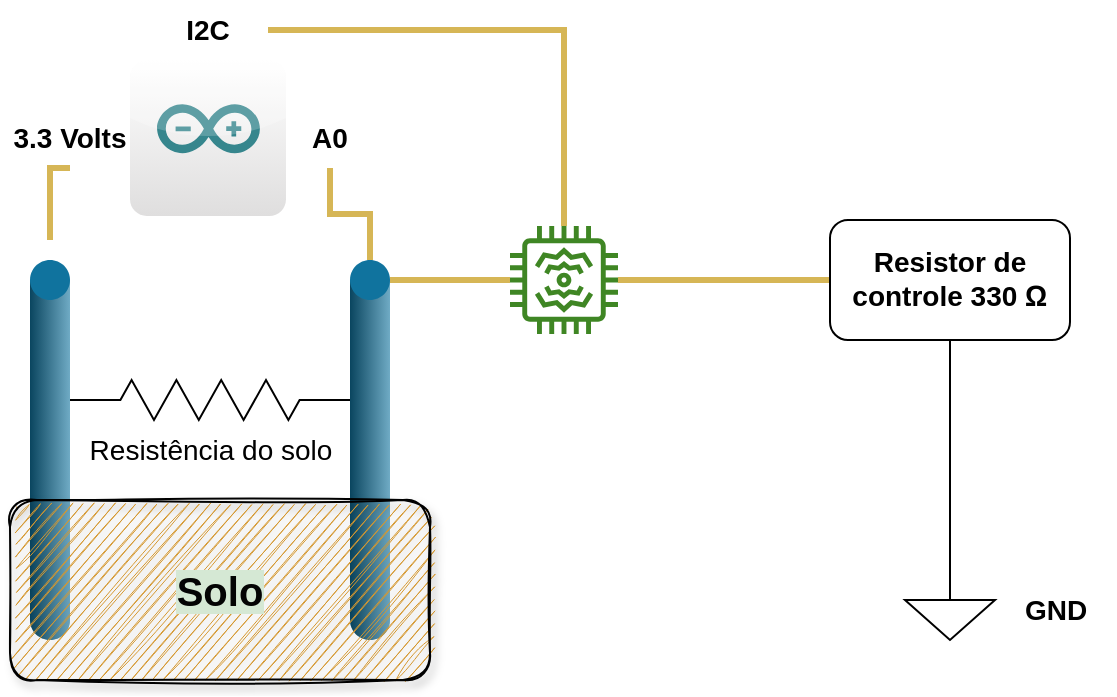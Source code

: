 <mxfile version="18.0.6" type="device"><diagram id="6_KfSa3Lz8USBij7qJu5" name="Page-1"><mxGraphModel dx="868" dy="567" grid="1" gridSize="10" guides="1" tooltips="1" connect="1" arrows="1" fold="1" page="1" pageScale="1" pageWidth="850" pageHeight="1100" math="0" shadow="0"><root><mxCell id="0"/><mxCell id="1" parent="0"/><mxCell id="qYA7_yP_Sa3gvCropddj-3" value="" style="verticalLabelPosition=bottom;verticalAlign=top;html=1;shape=mxgraph.infographic.cylinder;fillColor=#10739E;strokeColor=none;" vertex="1" parent="1"><mxGeometry x="80" y="160" width="20" height="190" as="geometry"/></mxCell><mxCell id="qYA7_yP_Sa3gvCropddj-18" style="edgeStyle=orthogonalEdgeStyle;rounded=0;orthogonalLoop=1;jettySize=auto;html=1;exitX=0;exitY=0;exitDx=20;exitDy=10;exitPerimeter=0;fontSize=14;endArrow=none;endFill=0;strokeColor=#D6B656;strokeWidth=3;" edge="1" parent="1" source="qYA7_yP_Sa3gvCropddj-4" target="qYA7_yP_Sa3gvCropddj-7"><mxGeometry relative="1" as="geometry"/></mxCell><mxCell id="qYA7_yP_Sa3gvCropddj-4" value="" style="verticalLabelPosition=bottom;verticalAlign=top;html=1;shape=mxgraph.infographic.cylinder;fillColor=#10739E;strokeColor=none;" vertex="1" parent="1"><mxGeometry x="240" y="160" width="20" height="190" as="geometry"/></mxCell><mxCell id="qYA7_yP_Sa3gvCropddj-16" style="edgeStyle=orthogonalEdgeStyle;rounded=0;orthogonalLoop=1;jettySize=auto;html=1;exitX=0.5;exitY=1;exitDx=0;exitDy=0;fontSize=14;endArrow=none;endFill=0;fillColor=#fff2cc;strokeColor=#D6B656;strokeWidth=3;" edge="1" parent="1" source="qYA7_yP_Sa3gvCropddj-5"><mxGeometry relative="1" as="geometry"><mxPoint x="90" y="150" as="targetPoint"/></mxGeometry></mxCell><mxCell id="qYA7_yP_Sa3gvCropddj-5" value="&lt;b&gt;&lt;font style=&quot;font-size: 14px;&quot;&gt;3.3 Volts&lt;/font&gt;&lt;/b&gt;" style="text;html=1;strokeColor=none;fillColor=none;align=center;verticalAlign=middle;whiteSpace=wrap;rounded=0;" vertex="1" parent="1"><mxGeometry x="70" y="84" width="60" height="30" as="geometry"/></mxCell><mxCell id="qYA7_yP_Sa3gvCropddj-17" style="edgeStyle=orthogonalEdgeStyle;rounded=0;orthogonalLoop=1;jettySize=auto;html=1;exitX=0.5;exitY=1;exitDx=0;exitDy=0;entryX=0.5;entryY=0;entryDx=0;entryDy=0;entryPerimeter=0;fontSize=14;endArrow=none;endFill=0;fillColor=#fff2cc;strokeColor=#D6B656;strokeWidth=3;" edge="1" parent="1" source="qYA7_yP_Sa3gvCropddj-6" target="qYA7_yP_Sa3gvCropddj-4"><mxGeometry relative="1" as="geometry"/></mxCell><mxCell id="qYA7_yP_Sa3gvCropddj-6" value="&lt;b&gt;&lt;font style=&quot;font-size: 14px;&quot;&gt;A0&lt;/font&gt;&lt;/b&gt;" style="text;html=1;strokeColor=none;fillColor=none;align=center;verticalAlign=middle;whiteSpace=wrap;rounded=0;" vertex="1" parent="1"><mxGeometry x="200" y="84" width="60" height="30" as="geometry"/></mxCell><mxCell id="qYA7_yP_Sa3gvCropddj-7" value="" style="sketch=0;outlineConnect=0;fontColor=#232F3E;gradientColor=none;fillColor=#3F8624;strokeColor=none;dashed=0;verticalLabelPosition=bottom;verticalAlign=top;align=center;html=1;fontSize=12;fontStyle=0;aspect=fixed;pointerEvents=1;shape=mxgraph.aws4.iot_thing_vibration_sensor;rotation=-90;" vertex="1" parent="1"><mxGeometry x="320" y="143" width="54" height="54" as="geometry"/></mxCell><mxCell id="qYA7_yP_Sa3gvCropddj-10" style="edgeStyle=orthogonalEdgeStyle;rounded=0;orthogonalLoop=1;jettySize=auto;html=1;exitX=0.5;exitY=1;exitDx=0;exitDy=0;entryX=0.5;entryY=0;entryDx=0;entryDy=0;entryPerimeter=0;fontSize=14;endArrow=none;endFill=0;" edge="1" parent="1" source="qYA7_yP_Sa3gvCropddj-8" target="qYA7_yP_Sa3gvCropddj-9"><mxGeometry relative="1" as="geometry"/></mxCell><mxCell id="qYA7_yP_Sa3gvCropddj-21" style="edgeStyle=orthogonalEdgeStyle;rounded=0;orthogonalLoop=1;jettySize=auto;html=1;exitX=0;exitY=0.5;exitDx=0;exitDy=0;fontSize=14;endArrow=none;endFill=0;strokeColor=#D6B656;strokeWidth=3;" edge="1" parent="1" source="qYA7_yP_Sa3gvCropddj-8" target="qYA7_yP_Sa3gvCropddj-7"><mxGeometry relative="1" as="geometry"/></mxCell><mxCell id="qYA7_yP_Sa3gvCropddj-8" value="Resistor de controle 330&amp;nbsp;&lt;span style=&quot;font-family: Arial, serif; font-size: 11pt; background-color: transparent;&quot;&gt;Ω&lt;/span&gt;" style="rounded=1;whiteSpace=wrap;html=1;fontSize=14;fontStyle=1" vertex="1" parent="1"><mxGeometry x="480" y="140" width="120" height="60" as="geometry"/></mxCell><mxCell id="qYA7_yP_Sa3gvCropddj-9" value="" style="pointerEvents=1;verticalLabelPosition=bottom;shadow=0;dashed=0;align=center;html=1;verticalAlign=top;shape=mxgraph.electrical.signal_sources.signal_ground;fontSize=14;" vertex="1" parent="1"><mxGeometry x="517.5" y="320" width="45" height="30" as="geometry"/></mxCell><mxCell id="qYA7_yP_Sa3gvCropddj-11" value="&lt;b&gt;&lt;font style=&quot;font-size: 14px;&quot;&gt;GND&lt;/font&gt;&lt;/b&gt;" style="text;html=1;strokeColor=none;fillColor=none;align=center;verticalAlign=middle;whiteSpace=wrap;rounded=0;" vertex="1" parent="1"><mxGeometry x="562.5" y="320" width="60" height="30" as="geometry"/></mxCell><mxCell id="qYA7_yP_Sa3gvCropddj-12" value="" style="dashed=0;outlineConnect=0;html=1;align=center;labelPosition=center;verticalLabelPosition=bottom;verticalAlign=top;shape=mxgraph.webicons.arduino;gradientColor=#DFDEDE;fontSize=14;" vertex="1" parent="1"><mxGeometry x="130" y="60" width="78" height="78" as="geometry"/></mxCell><mxCell id="qYA7_yP_Sa3gvCropddj-20" style="edgeStyle=orthogonalEdgeStyle;rounded=0;orthogonalLoop=1;jettySize=auto;html=1;exitX=1;exitY=0.5;exitDx=0;exitDy=0;fontSize=14;endArrow=none;endFill=0;strokeColor=#D6B656;strokeWidth=3;" edge="1" parent="1" source="qYA7_yP_Sa3gvCropddj-19" target="qYA7_yP_Sa3gvCropddj-7"><mxGeometry relative="1" as="geometry"/></mxCell><mxCell id="qYA7_yP_Sa3gvCropddj-19" value="&lt;b&gt;&lt;font style=&quot;font-size: 14px;&quot;&gt;I2C&lt;/font&gt;&lt;/b&gt;" style="text;html=1;strokeColor=none;fillColor=none;align=center;verticalAlign=middle;whiteSpace=wrap;rounded=0;" vertex="1" parent="1"><mxGeometry x="139" y="30" width="60" height="30" as="geometry"/></mxCell><mxCell id="qYA7_yP_Sa3gvCropddj-22" value="Resistência do solo" style="pointerEvents=1;verticalLabelPosition=bottom;shadow=0;dashed=0;align=center;html=1;verticalAlign=top;shape=mxgraph.electrical.resistors.resistor_2;fontSize=14;" vertex="1" parent="1"><mxGeometry x="100" y="220" width="140" height="20" as="geometry"/></mxCell><mxCell id="qYA7_yP_Sa3gvCropddj-23" value="&lt;font style=&quot;background-color: rgb(213, 232, 212); font-size: 20px;&quot; color=&quot;#030303&quot;&gt;&lt;b&gt;Solo&lt;/b&gt;&lt;/font&gt;" style="rounded=1;whiteSpace=wrap;html=1;fontSize=14;fillColor=#D4972F;glass=0;shadow=1;sketch=1;" vertex="1" parent="1"><mxGeometry x="70" y="280" width="210" height="90" as="geometry"/></mxCell></root></mxGraphModel></diagram></mxfile>